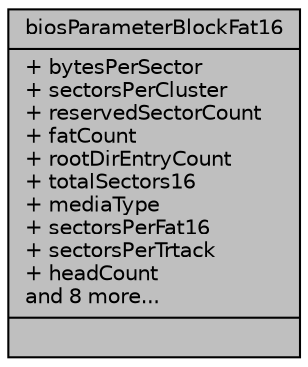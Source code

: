 digraph "biosParameterBlockFat16"
{
 // INTERACTIVE_SVG=YES
 // LATEX_PDF_SIZE
  edge [fontname="Helvetica",fontsize="10",labelfontname="Helvetica",labelfontsize="10"];
  node [fontname="Helvetica",fontsize="10",shape=record];
  Node1 [label="{biosParameterBlockFat16\n|+ bytesPerSector\l+ sectorsPerCluster\l+ reservedSectorCount\l+ fatCount\l+ rootDirEntryCount\l+ totalSectors16\l+ mediaType\l+ sectorsPerFat16\l+ sectorsPerTrtack\l+ headCount\land 8 more...\l|}",height=0.2,width=0.4,color="black", fillcolor="grey75", style="filled", fontcolor="black",tooltip=" "];
}
